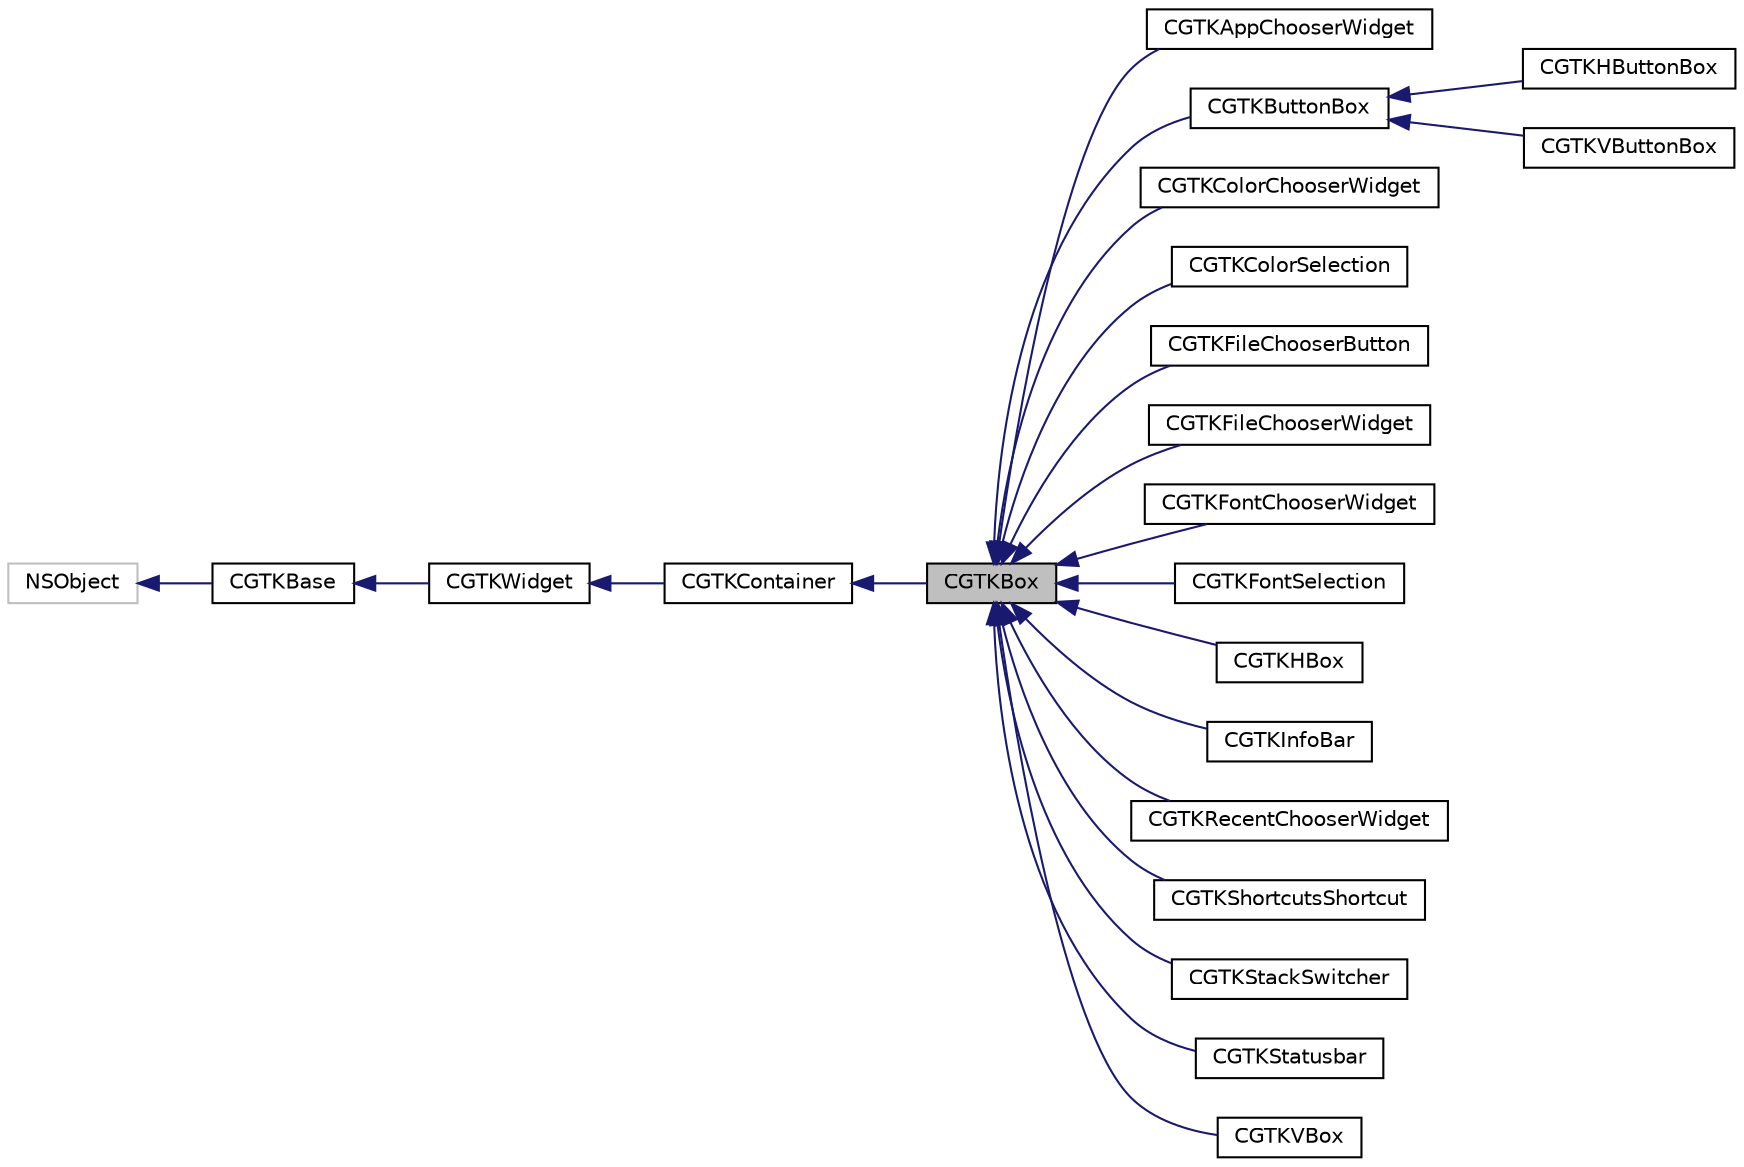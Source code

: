 digraph "CGTKBox"
{
  edge [fontname="Helvetica",fontsize="10",labelfontname="Helvetica",labelfontsize="10"];
  node [fontname="Helvetica",fontsize="10",shape=record];
  rankdir="LR";
  Node0 [label="CGTKBox",height=0.2,width=0.4,color="black", fillcolor="grey75", style="filled", fontcolor="black"];
  Node1 -> Node0 [dir="back",color="midnightblue",fontsize="10",style="solid",fontname="Helvetica"];
  Node1 [label="CGTKContainer",height=0.2,width=0.4,color="black", fillcolor="white", style="filled",URL="$interface_c_g_t_k_container.html"];
  Node2 -> Node1 [dir="back",color="midnightblue",fontsize="10",style="solid",fontname="Helvetica"];
  Node2 [label="CGTKWidget",height=0.2,width=0.4,color="black", fillcolor="white", style="filled",URL="$interface_c_g_t_k_widget.html"];
  Node3 -> Node2 [dir="back",color="midnightblue",fontsize="10",style="solid",fontname="Helvetica"];
  Node3 [label="CGTKBase",height=0.2,width=0.4,color="black", fillcolor="white", style="filled",URL="$interface_c_g_t_k_base.html"];
  Node4 -> Node3 [dir="back",color="midnightblue",fontsize="10",style="solid",fontname="Helvetica"];
  Node4 [label="NSObject",height=0.2,width=0.4,color="grey75", fillcolor="white", style="filled"];
  Node0 -> Node5 [dir="back",color="midnightblue",fontsize="10",style="solid",fontname="Helvetica"];
  Node5 [label="CGTKAppChooserWidget",height=0.2,width=0.4,color="black", fillcolor="white", style="filled",URL="$interface_c_g_t_k_app_chooser_widget.html"];
  Node0 -> Node6 [dir="back",color="midnightblue",fontsize="10",style="solid",fontname="Helvetica"];
  Node6 [label="CGTKButtonBox",height=0.2,width=0.4,color="black", fillcolor="white", style="filled",URL="$interface_c_g_t_k_button_box.html"];
  Node6 -> Node7 [dir="back",color="midnightblue",fontsize="10",style="solid",fontname="Helvetica"];
  Node7 [label="CGTKHButtonBox",height=0.2,width=0.4,color="black", fillcolor="white", style="filled",URL="$interface_c_g_t_k_h_button_box.html"];
  Node6 -> Node8 [dir="back",color="midnightblue",fontsize="10",style="solid",fontname="Helvetica"];
  Node8 [label="CGTKVButtonBox",height=0.2,width=0.4,color="black", fillcolor="white", style="filled",URL="$interface_c_g_t_k_v_button_box.html"];
  Node0 -> Node9 [dir="back",color="midnightblue",fontsize="10",style="solid",fontname="Helvetica"];
  Node9 [label="CGTKColorChooserWidget",height=0.2,width=0.4,color="black", fillcolor="white", style="filled",URL="$interface_c_g_t_k_color_chooser_widget.html"];
  Node0 -> Node10 [dir="back",color="midnightblue",fontsize="10",style="solid",fontname="Helvetica"];
  Node10 [label="CGTKColorSelection",height=0.2,width=0.4,color="black", fillcolor="white", style="filled",URL="$interface_c_g_t_k_color_selection.html"];
  Node0 -> Node11 [dir="back",color="midnightblue",fontsize="10",style="solid",fontname="Helvetica"];
  Node11 [label="CGTKFileChooserButton",height=0.2,width=0.4,color="black", fillcolor="white", style="filled",URL="$interface_c_g_t_k_file_chooser_button.html"];
  Node0 -> Node12 [dir="back",color="midnightblue",fontsize="10",style="solid",fontname="Helvetica"];
  Node12 [label="CGTKFileChooserWidget",height=0.2,width=0.4,color="black", fillcolor="white", style="filled",URL="$interface_c_g_t_k_file_chooser_widget.html"];
  Node0 -> Node13 [dir="back",color="midnightblue",fontsize="10",style="solid",fontname="Helvetica"];
  Node13 [label="CGTKFontChooserWidget",height=0.2,width=0.4,color="black", fillcolor="white", style="filled",URL="$interface_c_g_t_k_font_chooser_widget.html"];
  Node0 -> Node14 [dir="back",color="midnightblue",fontsize="10",style="solid",fontname="Helvetica"];
  Node14 [label="CGTKFontSelection",height=0.2,width=0.4,color="black", fillcolor="white", style="filled",URL="$interface_c_g_t_k_font_selection.html"];
  Node0 -> Node15 [dir="back",color="midnightblue",fontsize="10",style="solid",fontname="Helvetica"];
  Node15 [label="CGTKHBox",height=0.2,width=0.4,color="black", fillcolor="white", style="filled",URL="$interface_c_g_t_k_h_box.html"];
  Node0 -> Node16 [dir="back",color="midnightblue",fontsize="10",style="solid",fontname="Helvetica"];
  Node16 [label="CGTKInfoBar",height=0.2,width=0.4,color="black", fillcolor="white", style="filled",URL="$interface_c_g_t_k_info_bar.html"];
  Node0 -> Node17 [dir="back",color="midnightblue",fontsize="10",style="solid",fontname="Helvetica"];
  Node17 [label="CGTKRecentChooserWidget",height=0.2,width=0.4,color="black", fillcolor="white", style="filled",URL="$interface_c_g_t_k_recent_chooser_widget.html"];
  Node0 -> Node18 [dir="back",color="midnightblue",fontsize="10",style="solid",fontname="Helvetica"];
  Node18 [label="CGTKShortcutsShortcut",height=0.2,width=0.4,color="black", fillcolor="white", style="filled",URL="$interface_c_g_t_k_shortcuts_shortcut.html"];
  Node0 -> Node19 [dir="back",color="midnightblue",fontsize="10",style="solid",fontname="Helvetica"];
  Node19 [label="CGTKStackSwitcher",height=0.2,width=0.4,color="black", fillcolor="white", style="filled",URL="$interface_c_g_t_k_stack_switcher.html"];
  Node0 -> Node20 [dir="back",color="midnightblue",fontsize="10",style="solid",fontname="Helvetica"];
  Node20 [label="CGTKStatusbar",height=0.2,width=0.4,color="black", fillcolor="white", style="filled",URL="$interface_c_g_t_k_statusbar.html"];
  Node0 -> Node21 [dir="back",color="midnightblue",fontsize="10",style="solid",fontname="Helvetica"];
  Node21 [label="CGTKVBox",height=0.2,width=0.4,color="black", fillcolor="white", style="filled",URL="$interface_c_g_t_k_v_box.html"];
}
